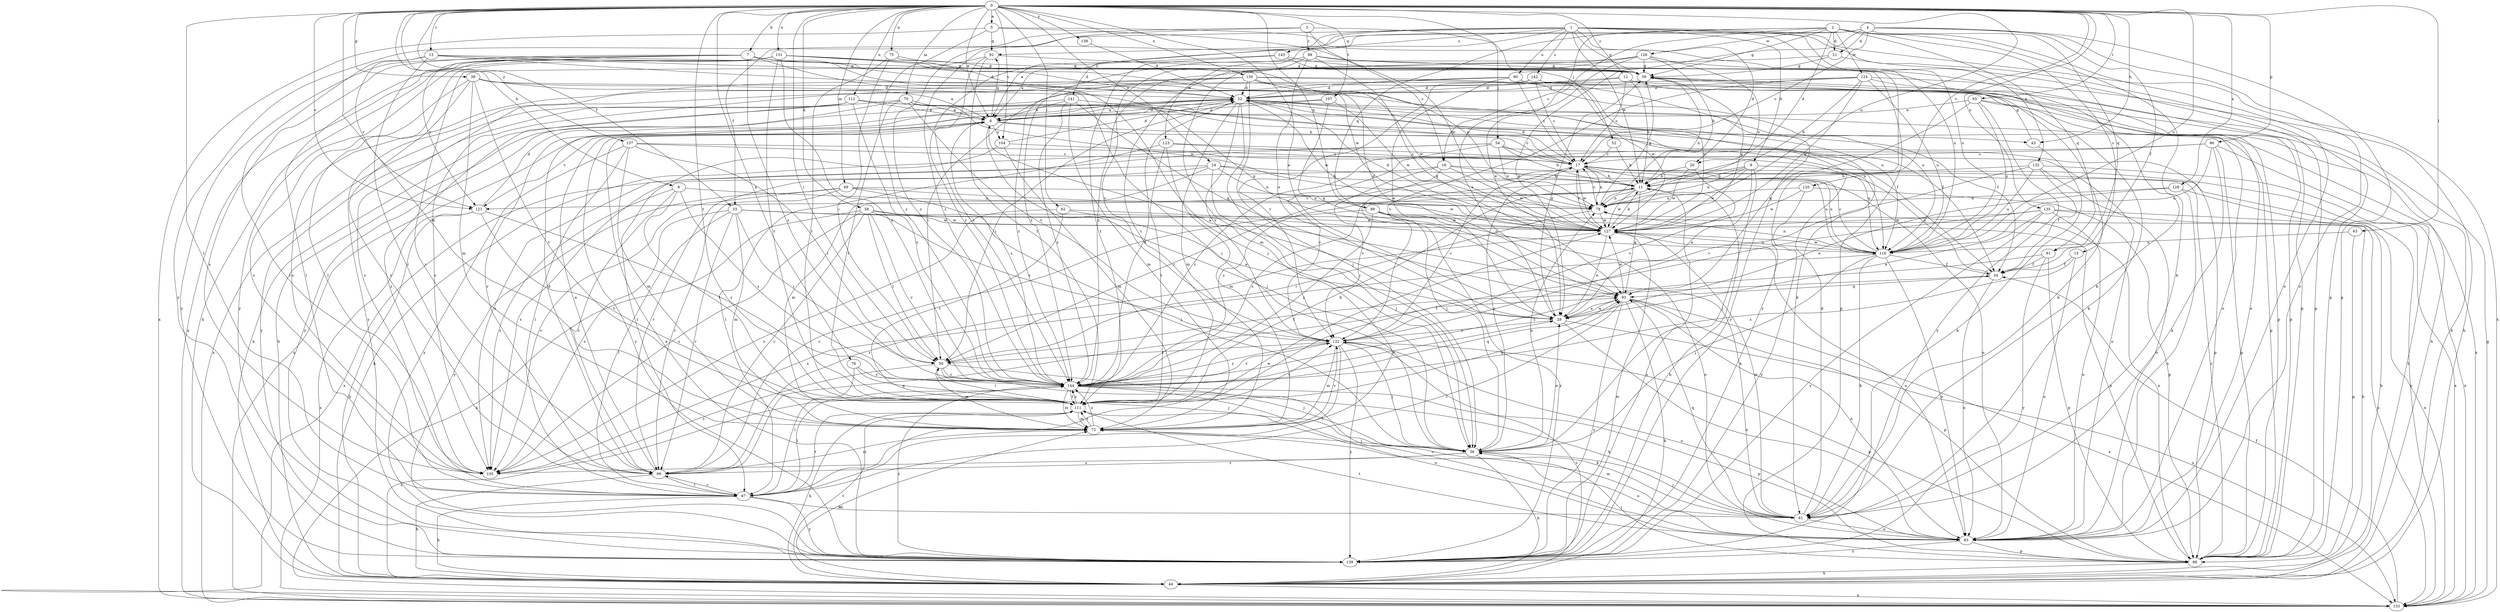 strict digraph  {
0;
1;
2;
3;
4;
5;
6;
7;
8;
9;
11;
12;
13;
15;
16;
17;
20;
21;
22;
24;
28;
33;
34;
38;
39;
43;
44;
50;
52;
54;
56;
58;
61;
62;
63;
65;
67;
69;
70;
72;
75;
76;
78;
80;
83;
86;
88;
89;
91;
92;
93;
98;
99;
104;
105;
107;
111;
112;
116;
120;
121;
122;
123;
124;
126;
127;
128;
130;
131;
132;
133;
135;
137;
138;
139;
141;
142;
143;
144;
0 -> 5  [label=a];
0 -> 6  [label=a];
0 -> 7  [label=b];
0 -> 8  [label=b];
0 -> 12  [label=c];
0 -> 13  [label=c];
0 -> 24  [label=e];
0 -> 28  [label=e];
0 -> 33  [label=f];
0 -> 38  [label=g];
0 -> 43  [label=h];
0 -> 50  [label=i];
0 -> 52  [label=j];
0 -> 58  [label=k];
0 -> 62  [label=l];
0 -> 63  [label=l];
0 -> 65  [label=l];
0 -> 67  [label=l];
0 -> 69  [label=m];
0 -> 70  [label=m];
0 -> 72  [label=m];
0 -> 75  [label=n];
0 -> 76  [label=n];
0 -> 78  [label=n];
0 -> 86  [label=p];
0 -> 89  [label=q];
0 -> 104  [label=s];
0 -> 107  [label=t];
0 -> 111  [label=t];
0 -> 112  [label=u];
0 -> 116  [label=u];
0 -> 120  [label=v];
0 -> 121  [label=v];
0 -> 128  [label=x];
0 -> 130  [label=x];
0 -> 131  [label=x];
0 -> 135  [label=y];
0 -> 137  [label=y];
0 -> 138  [label=y];
1 -> 9  [label=b];
1 -> 11  [label=b];
1 -> 20  [label=d];
1 -> 33  [label=f];
1 -> 39  [label=g];
1 -> 80  [label=o];
1 -> 88  [label=p];
1 -> 116  [label=u];
1 -> 123  [label=w];
1 -> 132  [label=x];
1 -> 133  [label=x];
1 -> 141  [label=z];
1 -> 142  [label=z];
1 -> 143  [label=z];
1 -> 144  [label=z];
2 -> 15  [label=c];
2 -> 16  [label=c];
2 -> 20  [label=d];
2 -> 21  [label=d];
2 -> 28  [label=e];
2 -> 39  [label=g];
2 -> 61  [label=k];
2 -> 83  [label=o];
2 -> 89  [label=q];
2 -> 91  [label=q];
2 -> 124  [label=w];
2 -> 126  [label=w];
3 -> 16  [label=c];
3 -> 54  [label=j];
3 -> 98  [label=r];
3 -> 139  [label=y];
3 -> 144  [label=z];
4 -> 6  [label=a];
4 -> 17  [label=c];
4 -> 21  [label=d];
4 -> 28  [label=e];
4 -> 34  [label=f];
4 -> 83  [label=o];
4 -> 88  [label=p];
4 -> 91  [label=q];
4 -> 92  [label=q];
5 -> 92  [label=q];
5 -> 116  [label=u];
5 -> 127  [label=w];
5 -> 133  [label=x];
5 -> 144  [label=z];
6 -> 17  [label=c];
6 -> 22  [label=d];
6 -> 43  [label=h];
6 -> 56  [label=j];
6 -> 92  [label=q];
6 -> 104  [label=s];
6 -> 121  [label=v];
6 -> 139  [label=y];
6 -> 144  [label=z];
7 -> 22  [label=d];
7 -> 39  [label=g];
7 -> 56  [label=j];
7 -> 67  [label=l];
7 -> 93  [label=q];
7 -> 105  [label=s];
7 -> 121  [label=v];
7 -> 139  [label=y];
7 -> 144  [label=z];
8 -> 78  [label=n];
8 -> 99  [label=r];
8 -> 105  [label=s];
8 -> 111  [label=t];
8 -> 144  [label=z];
9 -> 11  [label=b];
9 -> 28  [label=e];
9 -> 56  [label=j];
9 -> 78  [label=n];
9 -> 127  [label=w];
9 -> 133  [label=x];
9 -> 144  [label=z];
11 -> 78  [label=n];
11 -> 93  [label=q];
11 -> 121  [label=v];
11 -> 127  [label=w];
11 -> 139  [label=y];
11 -> 144  [label=z];
12 -> 11  [label=b];
12 -> 17  [label=c];
12 -> 22  [label=d];
12 -> 61  [label=k];
12 -> 83  [label=o];
12 -> 105  [label=s];
13 -> 39  [label=g];
13 -> 67  [label=l];
13 -> 88  [label=p];
13 -> 99  [label=r];
13 -> 121  [label=v];
13 -> 127  [label=w];
15 -> 34  [label=f];
15 -> 83  [label=o];
15 -> 144  [label=z];
16 -> 11  [label=b];
16 -> 56  [label=j];
16 -> 83  [label=o];
16 -> 105  [label=s];
16 -> 122  [label=v];
16 -> 127  [label=w];
17 -> 11  [label=b];
17 -> 22  [label=d];
17 -> 50  [label=i];
17 -> 78  [label=n];
17 -> 116  [label=u];
17 -> 122  [label=v];
17 -> 127  [label=w];
20 -> 11  [label=b];
20 -> 122  [label=v];
20 -> 127  [label=w];
21 -> 39  [label=g];
21 -> 88  [label=p];
21 -> 144  [label=z];
22 -> 6  [label=a];
22 -> 34  [label=f];
22 -> 50  [label=i];
22 -> 56  [label=j];
22 -> 72  [label=m];
22 -> 88  [label=p];
22 -> 99  [label=r];
22 -> 122  [label=v];
22 -> 127  [label=w];
22 -> 133  [label=x];
24 -> 11  [label=b];
24 -> 56  [label=j];
24 -> 72  [label=m];
24 -> 78  [label=n];
24 -> 99  [label=r];
24 -> 116  [label=u];
24 -> 133  [label=x];
28 -> 6  [label=a];
28 -> 39  [label=g];
28 -> 83  [label=o];
28 -> 93  [label=q];
28 -> 122  [label=v];
28 -> 133  [label=x];
33 -> 50  [label=i];
33 -> 61  [label=k];
33 -> 67  [label=l];
33 -> 72  [label=m];
33 -> 88  [label=p];
33 -> 99  [label=r];
33 -> 105  [label=s];
33 -> 127  [label=w];
34 -> 17  [label=c];
34 -> 83  [label=o];
34 -> 93  [label=q];
38 -> 6  [label=a];
38 -> 22  [label=d];
38 -> 72  [label=m];
38 -> 99  [label=r];
38 -> 105  [label=s];
38 -> 111  [label=t];
38 -> 116  [label=u];
39 -> 22  [label=d];
39 -> 44  [label=h];
39 -> 78  [label=n];
43 -> 39  [label=g];
43 -> 61  [label=k];
44 -> 72  [label=m];
44 -> 111  [label=t];
44 -> 122  [label=v];
44 -> 133  [label=x];
44 -> 144  [label=z];
50 -> 34  [label=f];
50 -> 56  [label=j];
50 -> 72  [label=m];
50 -> 83  [label=o];
50 -> 105  [label=s];
50 -> 144  [label=z];
52 -> 11  [label=b];
52 -> 17  [label=c];
54 -> 11  [label=b];
54 -> 17  [label=c];
54 -> 44  [label=h];
54 -> 78  [label=n];
54 -> 88  [label=p];
54 -> 105  [label=s];
54 -> 122  [label=v];
56 -> 17  [label=c];
56 -> 28  [label=e];
56 -> 44  [label=h];
56 -> 78  [label=n];
56 -> 83  [label=o];
56 -> 99  [label=r];
56 -> 105  [label=s];
58 -> 50  [label=i];
58 -> 99  [label=r];
58 -> 105  [label=s];
58 -> 116  [label=u];
58 -> 122  [label=v];
58 -> 127  [label=w];
58 -> 133  [label=x];
58 -> 144  [label=z];
61 -> 22  [label=d];
61 -> 56  [label=j];
61 -> 72  [label=m];
61 -> 83  [label=o];
61 -> 93  [label=q];
61 -> 127  [label=w];
62 -> 28  [label=e];
62 -> 105  [label=s];
62 -> 111  [label=t];
62 -> 127  [label=w];
63 -> 88  [label=p];
63 -> 116  [label=u];
65 -> 6  [label=a];
65 -> 44  [label=h];
65 -> 61  [label=k];
65 -> 93  [label=q];
65 -> 116  [label=u];
65 -> 139  [label=y];
67 -> 44  [label=h];
67 -> 61  [label=k];
67 -> 99  [label=r];
67 -> 111  [label=t];
67 -> 127  [label=w];
67 -> 139  [label=y];
69 -> 56  [label=j];
69 -> 78  [label=n];
69 -> 99  [label=r];
69 -> 105  [label=s];
69 -> 127  [label=w];
69 -> 139  [label=y];
70 -> 6  [label=a];
70 -> 34  [label=f];
70 -> 44  [label=h];
70 -> 78  [label=n];
70 -> 111  [label=t];
70 -> 122  [label=v];
70 -> 139  [label=y];
72 -> 56  [label=j];
72 -> 111  [label=t];
72 -> 122  [label=v];
72 -> 144  [label=z];
75 -> 39  [label=g];
75 -> 50  [label=i];
75 -> 56  [label=j];
75 -> 111  [label=t];
76 -> 56  [label=j];
76 -> 67  [label=l];
76 -> 144  [label=z];
78 -> 17  [label=c];
78 -> 39  [label=g];
78 -> 50  [label=i];
78 -> 127  [label=w];
80 -> 17  [label=c];
80 -> 22  [label=d];
80 -> 28  [label=e];
80 -> 50  [label=i];
80 -> 127  [label=w];
80 -> 139  [label=y];
83 -> 88  [label=p];
83 -> 111  [label=t];
83 -> 139  [label=y];
86 -> 17  [label=c];
86 -> 44  [label=h];
86 -> 61  [label=k];
86 -> 88  [label=p];
86 -> 116  [label=u];
86 -> 144  [label=z];
88 -> 17  [label=c];
88 -> 44  [label=h];
88 -> 56  [label=j];
88 -> 78  [label=n];
89 -> 83  [label=o];
89 -> 99  [label=r];
89 -> 127  [label=w];
89 -> 133  [label=x];
89 -> 139  [label=y];
89 -> 144  [label=z];
91 -> 34  [label=f];
91 -> 88  [label=p];
91 -> 139  [label=y];
91 -> 144  [label=z];
92 -> 39  [label=g];
92 -> 99  [label=r];
92 -> 111  [label=t];
92 -> 144  [label=z];
93 -> 28  [label=e];
93 -> 44  [label=h];
93 -> 67  [label=l];
93 -> 83  [label=o];
93 -> 88  [label=p];
93 -> 127  [label=w];
93 -> 133  [label=x];
93 -> 139  [label=y];
98 -> 28  [label=e];
98 -> 39  [label=g];
98 -> 88  [label=p];
98 -> 93  [label=q];
98 -> 122  [label=v];
98 -> 144  [label=z];
99 -> 6  [label=a];
99 -> 22  [label=d];
99 -> 44  [label=h];
99 -> 67  [label=l];
99 -> 72  [label=m];
99 -> 93  [label=q];
104 -> 17  [label=c];
104 -> 22  [label=d];
104 -> 67  [label=l];
104 -> 72  [label=m];
107 -> 6  [label=a];
107 -> 93  [label=q];
107 -> 127  [label=w];
107 -> 133  [label=x];
111 -> 11  [label=b];
111 -> 44  [label=h];
111 -> 50  [label=i];
111 -> 61  [label=k];
111 -> 72  [label=m];
111 -> 93  [label=q];
111 -> 122  [label=v];
111 -> 144  [label=z];
112 -> 6  [label=a];
112 -> 34  [label=f];
112 -> 105  [label=s];
112 -> 116  [label=u];
112 -> 133  [label=x];
112 -> 139  [label=y];
112 -> 144  [label=z];
116 -> 17  [label=c];
116 -> 34  [label=f];
116 -> 56  [label=j];
116 -> 61  [label=k];
116 -> 78  [label=n];
116 -> 83  [label=o];
116 -> 105  [label=s];
116 -> 127  [label=w];
120 -> 78  [label=n];
120 -> 88  [label=p];
120 -> 127  [label=w];
120 -> 139  [label=y];
121 -> 22  [label=d];
121 -> 44  [label=h];
121 -> 111  [label=t];
121 -> 133  [label=x];
121 -> 144  [label=z];
122 -> 50  [label=i];
122 -> 56  [label=j];
122 -> 67  [label=l];
122 -> 72  [label=m];
122 -> 83  [label=o];
122 -> 88  [label=p];
122 -> 139  [label=y];
122 -> 144  [label=z];
123 -> 17  [label=c];
123 -> 67  [label=l];
123 -> 72  [label=m];
123 -> 83  [label=o];
123 -> 111  [label=t];
124 -> 11  [label=b];
124 -> 22  [label=d];
124 -> 44  [label=h];
124 -> 88  [label=p];
124 -> 105  [label=s];
124 -> 116  [label=u];
124 -> 122  [label=v];
124 -> 127  [label=w];
126 -> 11  [label=b];
126 -> 28  [label=e];
126 -> 39  [label=g];
126 -> 72  [label=m];
126 -> 78  [label=n];
126 -> 111  [label=t];
126 -> 139  [label=y];
126 -> 144  [label=z];
127 -> 11  [label=b];
127 -> 17  [label=c];
127 -> 22  [label=d];
127 -> 28  [label=e];
127 -> 39  [label=g];
127 -> 83  [label=o];
127 -> 99  [label=r];
127 -> 116  [label=u];
128 -> 28  [label=e];
128 -> 44  [label=h];
128 -> 78  [label=n];
128 -> 83  [label=o];
130 -> 22  [label=d];
130 -> 56  [label=j];
130 -> 61  [label=k];
130 -> 88  [label=p];
130 -> 105  [label=s];
130 -> 116  [label=u];
130 -> 127  [label=w];
130 -> 139  [label=y];
130 -> 144  [label=z];
131 -> 22  [label=d];
131 -> 39  [label=g];
131 -> 44  [label=h];
131 -> 67  [label=l];
131 -> 78  [label=n];
131 -> 93  [label=q];
131 -> 111  [label=t];
131 -> 133  [label=x];
131 -> 139  [label=y];
131 -> 144  [label=z];
132 -> 11  [label=b];
132 -> 34  [label=f];
132 -> 83  [label=o];
132 -> 116  [label=u];
132 -> 122  [label=v];
132 -> 133  [label=x];
133 -> 17  [label=c];
133 -> 34  [label=f];
133 -> 39  [label=g];
135 -> 28  [label=e];
135 -> 44  [label=h];
135 -> 83  [label=o];
135 -> 111  [label=t];
135 -> 127  [label=w];
135 -> 133  [label=x];
135 -> 139  [label=y];
137 -> 17  [label=c];
137 -> 50  [label=i];
137 -> 67  [label=l];
137 -> 72  [label=m];
137 -> 116  [label=u];
137 -> 139  [label=y];
138 -> 22  [label=d];
139 -> 6  [label=a];
139 -> 11  [label=b];
139 -> 127  [label=w];
139 -> 144  [label=z];
141 -> 6  [label=a];
141 -> 17  [label=c];
141 -> 44  [label=h];
141 -> 72  [label=m];
141 -> 93  [label=q];
141 -> 144  [label=z];
142 -> 17  [label=c];
142 -> 22  [label=d];
142 -> 83  [label=o];
142 -> 122  [label=v];
142 -> 127  [label=w];
143 -> 6  [label=a];
143 -> 39  [label=g];
143 -> 61  [label=k];
143 -> 111  [label=t];
144 -> 22  [label=d];
144 -> 28  [label=e];
144 -> 61  [label=k];
144 -> 67  [label=l];
144 -> 72  [label=m];
144 -> 83  [label=o];
144 -> 88  [label=p];
144 -> 93  [label=q];
144 -> 111  [label=t];
144 -> 122  [label=v];
}
